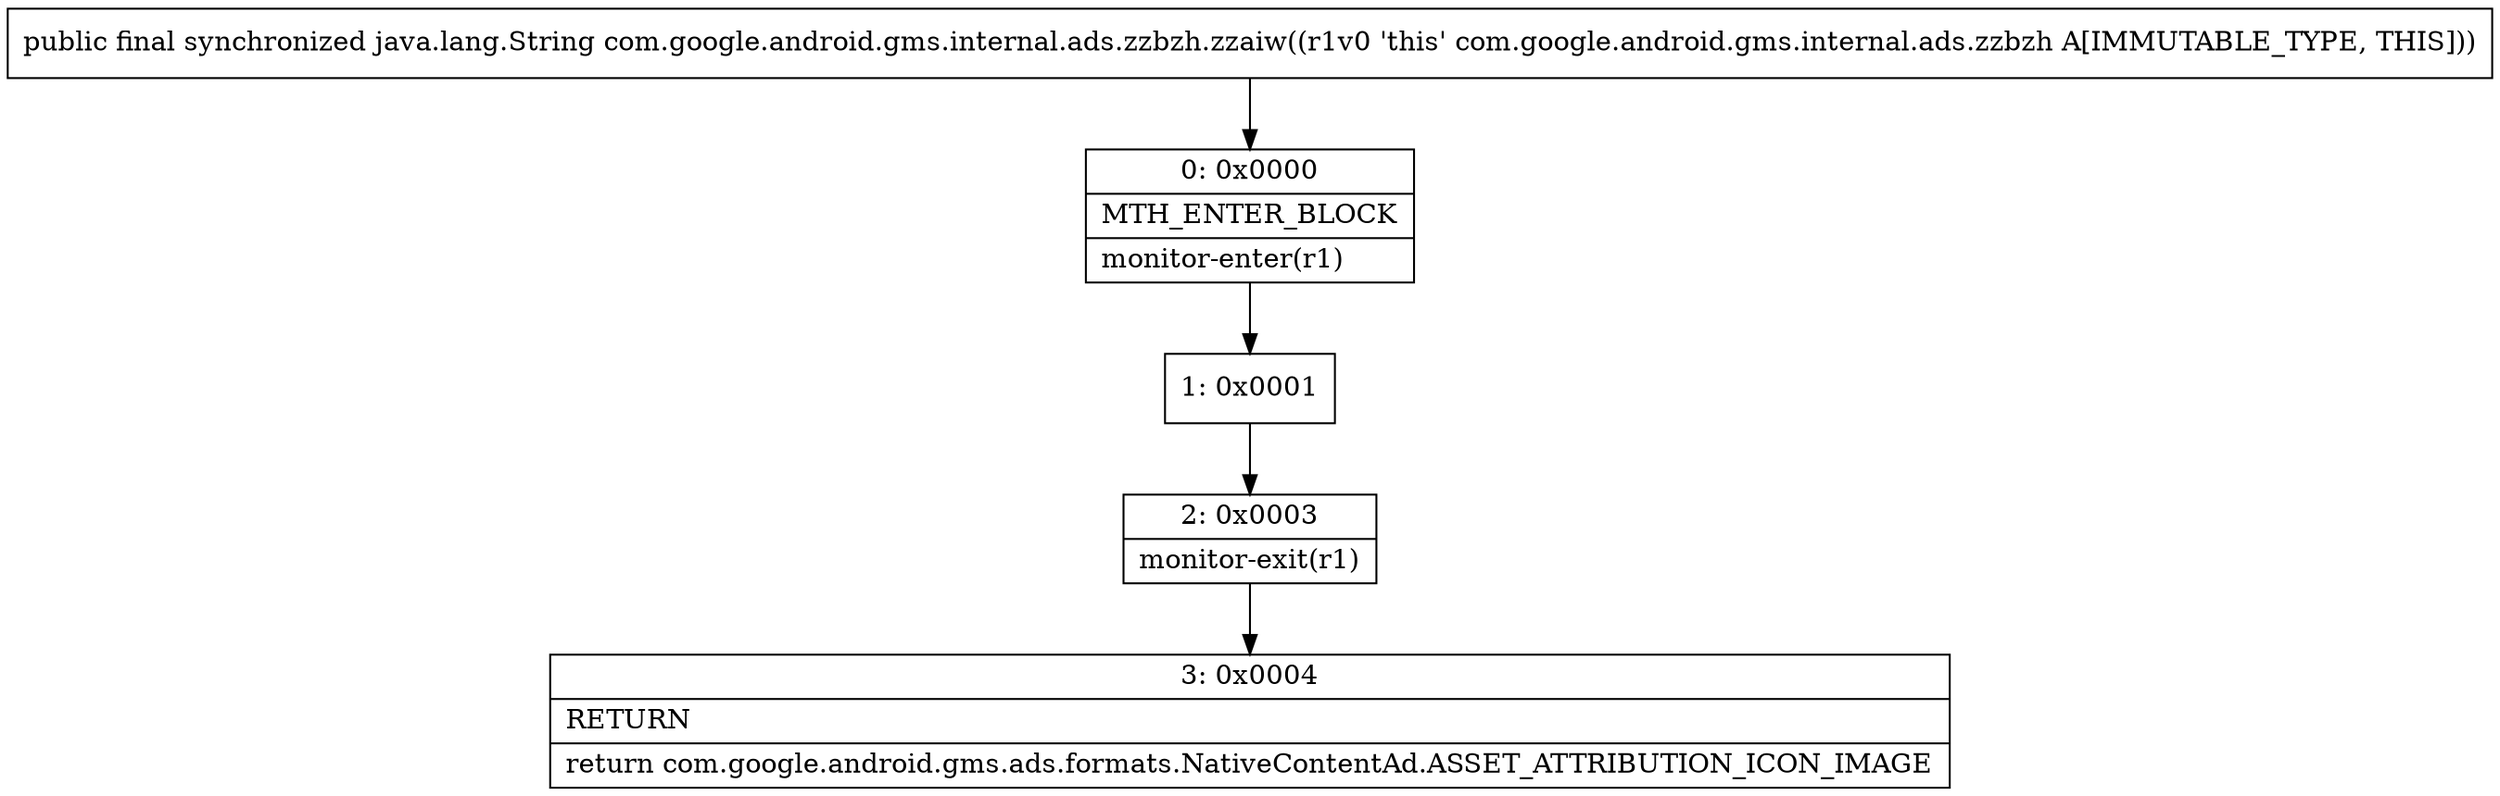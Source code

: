 digraph "CFG forcom.google.android.gms.internal.ads.zzbzh.zzaiw()Ljava\/lang\/String;" {
Node_0 [shape=record,label="{0\:\ 0x0000|MTH_ENTER_BLOCK\l|monitor\-enter(r1)\l}"];
Node_1 [shape=record,label="{1\:\ 0x0001}"];
Node_2 [shape=record,label="{2\:\ 0x0003|monitor\-exit(r1)\l}"];
Node_3 [shape=record,label="{3\:\ 0x0004|RETURN\l|return com.google.android.gms.ads.formats.NativeContentAd.ASSET_ATTRIBUTION_ICON_IMAGE\l}"];
MethodNode[shape=record,label="{public final synchronized java.lang.String com.google.android.gms.internal.ads.zzbzh.zzaiw((r1v0 'this' com.google.android.gms.internal.ads.zzbzh A[IMMUTABLE_TYPE, THIS])) }"];
MethodNode -> Node_0;
Node_0 -> Node_1;
Node_1 -> Node_2;
Node_2 -> Node_3;
}

